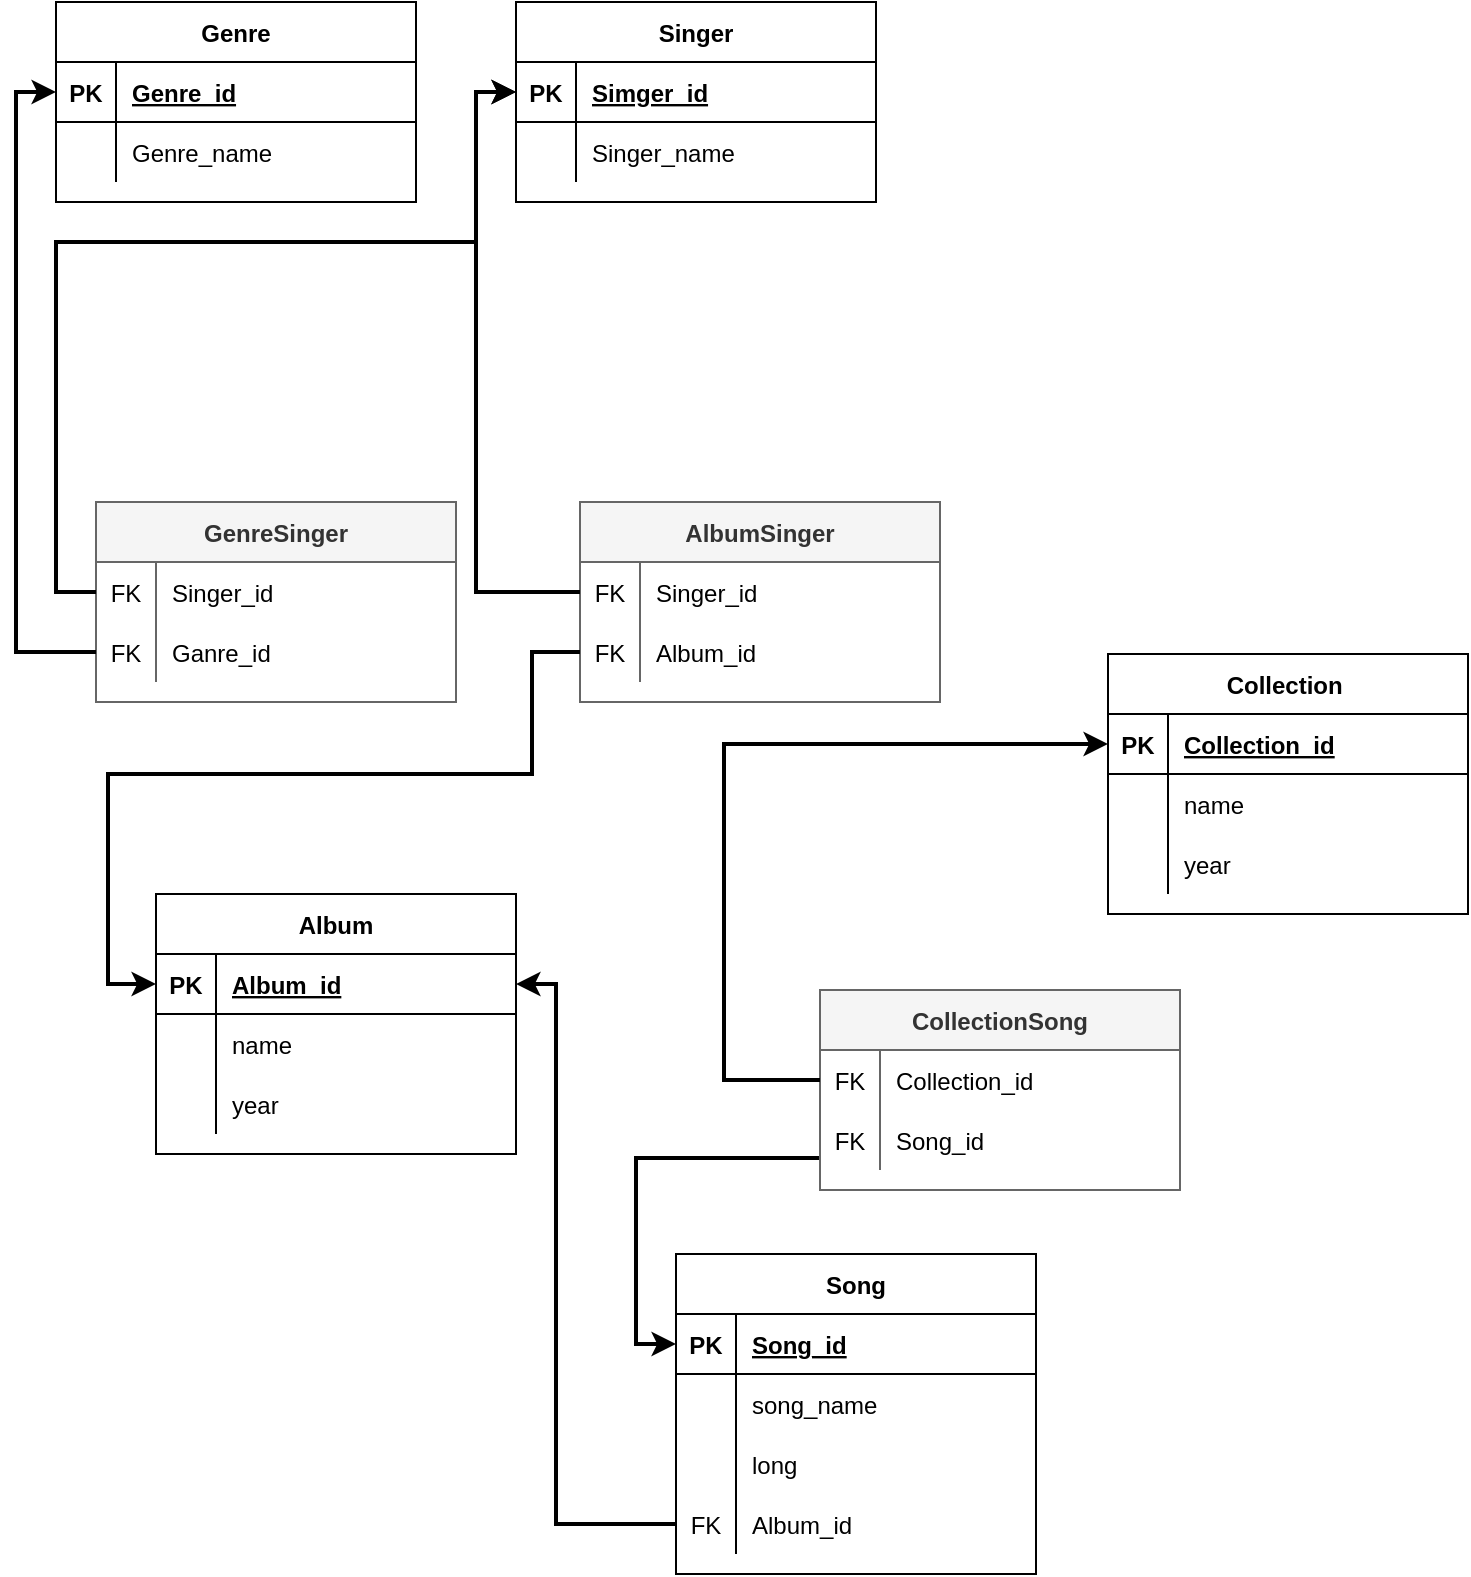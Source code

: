 <mxfile version="20.2.6" type="device"><diagram id="vOrsIsG5pyuaP59LDuiY" name="Страница 1"><mxGraphModel dx="1662" dy="765" grid="1" gridSize="12" guides="1" tooltips="1" connect="1" arrows="1" fold="1" page="1" pageScale="1" pageWidth="827" pageHeight="1169" math="0" shadow="0"><root><mxCell id="0"/><mxCell id="1" parent="0"/><mxCell id="GQ4wmg-ofUWKB2YF3ydL-14" value="GenreSinger" style="shape=table;startSize=30;container=1;collapsible=1;childLayout=tableLayout;fixedRows=1;rowLines=0;fontStyle=1;align=center;resizeLast=1;fillColor=#f5f5f5;fontColor=#333333;strokeColor=#666666;" parent="1" vertex="1"><mxGeometry x="70" y="320" width="180" height="100" as="geometry"/></mxCell><mxCell id="GQ4wmg-ofUWKB2YF3ydL-18" value="" style="shape=tableRow;horizontal=0;startSize=0;swimlaneHead=0;swimlaneBody=0;fillColor=none;collapsible=0;dropTarget=0;points=[[0,0.5],[1,0.5]];portConstraint=eastwest;top=0;left=0;right=0;bottom=0;" parent="GQ4wmg-ofUWKB2YF3ydL-14" vertex="1"><mxGeometry y="30" width="180" height="30" as="geometry"/></mxCell><mxCell id="GQ4wmg-ofUWKB2YF3ydL-19" value="FK" style="shape=partialRectangle;connectable=0;fillColor=none;top=0;left=0;bottom=0;right=0;editable=1;overflow=hidden;" parent="GQ4wmg-ofUWKB2YF3ydL-18" vertex="1"><mxGeometry width="30" height="30" as="geometry"><mxRectangle width="30" height="30" as="alternateBounds"/></mxGeometry></mxCell><mxCell id="GQ4wmg-ofUWKB2YF3ydL-20" value="Singer_id" style="shape=partialRectangle;connectable=0;fillColor=none;top=0;left=0;bottom=0;right=0;align=left;spacingLeft=6;overflow=hidden;" parent="GQ4wmg-ofUWKB2YF3ydL-18" vertex="1"><mxGeometry x="30" width="150" height="30" as="geometry"><mxRectangle width="150" height="30" as="alternateBounds"/></mxGeometry></mxCell><mxCell id="GQ4wmg-ofUWKB2YF3ydL-21" value="" style="shape=tableRow;horizontal=0;startSize=0;swimlaneHead=0;swimlaneBody=0;fillColor=none;collapsible=0;dropTarget=0;points=[[0,0.5],[1,0.5]];portConstraint=eastwest;top=0;left=0;right=0;bottom=0;" parent="GQ4wmg-ofUWKB2YF3ydL-14" vertex="1"><mxGeometry y="60" width="180" height="30" as="geometry"/></mxCell><mxCell id="GQ4wmg-ofUWKB2YF3ydL-22" value="FK" style="shape=partialRectangle;connectable=0;fillColor=none;top=0;left=0;bottom=0;right=0;editable=1;overflow=hidden;" parent="GQ4wmg-ofUWKB2YF3ydL-21" vertex="1"><mxGeometry width="30" height="30" as="geometry"><mxRectangle width="30" height="30" as="alternateBounds"/></mxGeometry></mxCell><mxCell id="GQ4wmg-ofUWKB2YF3ydL-23" value="Ganre_id" style="shape=partialRectangle;connectable=0;fillColor=none;top=0;left=0;bottom=0;right=0;align=left;spacingLeft=6;overflow=hidden;" parent="GQ4wmg-ofUWKB2YF3ydL-21" vertex="1"><mxGeometry x="30" width="150" height="30" as="geometry"><mxRectangle width="150" height="30" as="alternateBounds"/></mxGeometry></mxCell><mxCell id="GQ4wmg-ofUWKB2YF3ydL-164" value="Genre" style="shape=table;startSize=30;container=1;collapsible=1;childLayout=tableLayout;fixedRows=1;rowLines=0;fontStyle=1;align=center;resizeLast=1;" parent="1" vertex="1"><mxGeometry x="50" y="70" width="180" height="100" as="geometry"/></mxCell><mxCell id="GQ4wmg-ofUWKB2YF3ydL-165" value="" style="shape=tableRow;horizontal=0;startSize=0;swimlaneHead=0;swimlaneBody=0;fillColor=none;collapsible=0;dropTarget=0;points=[[0,0.5],[1,0.5]];portConstraint=eastwest;top=0;left=0;right=0;bottom=1;" parent="GQ4wmg-ofUWKB2YF3ydL-164" vertex="1"><mxGeometry y="30" width="180" height="30" as="geometry"/></mxCell><mxCell id="GQ4wmg-ofUWKB2YF3ydL-166" value="PK" style="shape=partialRectangle;connectable=0;fillColor=none;top=0;left=0;bottom=0;right=0;fontStyle=1;overflow=hidden;" parent="GQ4wmg-ofUWKB2YF3ydL-165" vertex="1"><mxGeometry width="30" height="30" as="geometry"><mxRectangle width="30" height="30" as="alternateBounds"/></mxGeometry></mxCell><mxCell id="GQ4wmg-ofUWKB2YF3ydL-167" value="Genre_id" style="shape=partialRectangle;connectable=0;fillColor=none;top=0;left=0;bottom=0;right=0;align=left;spacingLeft=6;fontStyle=5;overflow=hidden;" parent="GQ4wmg-ofUWKB2YF3ydL-165" vertex="1"><mxGeometry x="30" width="150" height="30" as="geometry"><mxRectangle width="150" height="30" as="alternateBounds"/></mxGeometry></mxCell><mxCell id="GQ4wmg-ofUWKB2YF3ydL-168" value="" style="shape=tableRow;horizontal=0;startSize=0;swimlaneHead=0;swimlaneBody=0;fillColor=none;collapsible=0;dropTarget=0;points=[[0,0.5],[1,0.5]];portConstraint=eastwest;top=0;left=0;right=0;bottom=0;" parent="GQ4wmg-ofUWKB2YF3ydL-164" vertex="1"><mxGeometry y="60" width="180" height="30" as="geometry"/></mxCell><mxCell id="GQ4wmg-ofUWKB2YF3ydL-169" value="" style="shape=partialRectangle;connectable=0;fillColor=none;top=0;left=0;bottom=0;right=0;editable=1;overflow=hidden;" parent="GQ4wmg-ofUWKB2YF3ydL-168" vertex="1"><mxGeometry width="30" height="30" as="geometry"><mxRectangle width="30" height="30" as="alternateBounds"/></mxGeometry></mxCell><mxCell id="GQ4wmg-ofUWKB2YF3ydL-170" value="Genre_name" style="shape=partialRectangle;connectable=0;fillColor=none;top=0;left=0;bottom=0;right=0;align=left;spacingLeft=6;overflow=hidden;" parent="GQ4wmg-ofUWKB2YF3ydL-168" vertex="1"><mxGeometry x="30" width="150" height="30" as="geometry"><mxRectangle width="150" height="30" as="alternateBounds"/></mxGeometry></mxCell><mxCell id="GQ4wmg-ofUWKB2YF3ydL-171" value="Singer" style="shape=table;startSize=30;container=1;collapsible=1;childLayout=tableLayout;fixedRows=1;rowLines=0;fontStyle=1;align=center;resizeLast=1;" parent="1" vertex="1"><mxGeometry x="280" y="70" width="180" height="100" as="geometry"/></mxCell><mxCell id="GQ4wmg-ofUWKB2YF3ydL-172" value="" style="shape=tableRow;horizontal=0;startSize=0;swimlaneHead=0;swimlaneBody=0;fillColor=none;collapsible=0;dropTarget=0;points=[[0,0.5],[1,0.5]];portConstraint=eastwest;top=0;left=0;right=0;bottom=1;" parent="GQ4wmg-ofUWKB2YF3ydL-171" vertex="1"><mxGeometry y="30" width="180" height="30" as="geometry"/></mxCell><mxCell id="GQ4wmg-ofUWKB2YF3ydL-173" value="PK" style="shape=partialRectangle;connectable=0;fillColor=none;top=0;left=0;bottom=0;right=0;fontStyle=1;overflow=hidden;" parent="GQ4wmg-ofUWKB2YF3ydL-172" vertex="1"><mxGeometry width="30" height="30" as="geometry"><mxRectangle width="30" height="30" as="alternateBounds"/></mxGeometry></mxCell><mxCell id="GQ4wmg-ofUWKB2YF3ydL-174" value="Simger_id" style="shape=partialRectangle;connectable=0;fillColor=none;top=0;left=0;bottom=0;right=0;align=left;spacingLeft=6;fontStyle=5;overflow=hidden;" parent="GQ4wmg-ofUWKB2YF3ydL-172" vertex="1"><mxGeometry x="30" width="150" height="30" as="geometry"><mxRectangle width="150" height="30" as="alternateBounds"/></mxGeometry></mxCell><mxCell id="GQ4wmg-ofUWKB2YF3ydL-175" value="" style="shape=tableRow;horizontal=0;startSize=0;swimlaneHead=0;swimlaneBody=0;fillColor=none;collapsible=0;dropTarget=0;points=[[0,0.5],[1,0.5]];portConstraint=eastwest;top=0;left=0;right=0;bottom=0;" parent="GQ4wmg-ofUWKB2YF3ydL-171" vertex="1"><mxGeometry y="60" width="180" height="30" as="geometry"/></mxCell><mxCell id="GQ4wmg-ofUWKB2YF3ydL-176" value="" style="shape=partialRectangle;connectable=0;fillColor=none;top=0;left=0;bottom=0;right=0;editable=1;overflow=hidden;" parent="GQ4wmg-ofUWKB2YF3ydL-175" vertex="1"><mxGeometry width="30" height="30" as="geometry"><mxRectangle width="30" height="30" as="alternateBounds"/></mxGeometry></mxCell><mxCell id="GQ4wmg-ofUWKB2YF3ydL-177" value="Singer_name" style="shape=partialRectangle;connectable=0;fillColor=none;top=0;left=0;bottom=0;right=0;align=left;spacingLeft=6;overflow=hidden;" parent="GQ4wmg-ofUWKB2YF3ydL-175" vertex="1"><mxGeometry x="30" width="150" height="30" as="geometry"><mxRectangle width="150" height="30" as="alternateBounds"/></mxGeometry></mxCell><mxCell id="GQ4wmg-ofUWKB2YF3ydL-181" value="Album" style="shape=table;startSize=30;container=1;collapsible=1;childLayout=tableLayout;fixedRows=1;rowLines=0;fontStyle=1;align=center;resizeLast=1;" parent="1" vertex="1"><mxGeometry x="100" y="516" width="180" height="130" as="geometry"/></mxCell><mxCell id="GQ4wmg-ofUWKB2YF3ydL-182" value="" style="shape=tableRow;horizontal=0;startSize=0;swimlaneHead=0;swimlaneBody=0;fillColor=none;collapsible=0;dropTarget=0;points=[[0,0.5],[1,0.5]];portConstraint=eastwest;top=0;left=0;right=0;bottom=1;" parent="GQ4wmg-ofUWKB2YF3ydL-181" vertex="1"><mxGeometry y="30" width="180" height="30" as="geometry"/></mxCell><mxCell id="GQ4wmg-ofUWKB2YF3ydL-183" value="PK" style="shape=partialRectangle;connectable=0;fillColor=none;top=0;left=0;bottom=0;right=0;fontStyle=1;overflow=hidden;" parent="GQ4wmg-ofUWKB2YF3ydL-182" vertex="1"><mxGeometry width="30" height="30" as="geometry"><mxRectangle width="30" height="30" as="alternateBounds"/></mxGeometry></mxCell><mxCell id="GQ4wmg-ofUWKB2YF3ydL-184" value="Album_id" style="shape=partialRectangle;connectable=0;fillColor=none;top=0;left=0;bottom=0;right=0;align=left;spacingLeft=6;fontStyle=5;overflow=hidden;" parent="GQ4wmg-ofUWKB2YF3ydL-182" vertex="1"><mxGeometry x="30" width="150" height="30" as="geometry"><mxRectangle width="150" height="30" as="alternateBounds"/></mxGeometry></mxCell><mxCell id="GQ4wmg-ofUWKB2YF3ydL-185" value="" style="shape=tableRow;horizontal=0;startSize=0;swimlaneHead=0;swimlaneBody=0;fillColor=none;collapsible=0;dropTarget=0;points=[[0,0.5],[1,0.5]];portConstraint=eastwest;top=0;left=0;right=0;bottom=0;" parent="GQ4wmg-ofUWKB2YF3ydL-181" vertex="1"><mxGeometry y="60" width="180" height="30" as="geometry"/></mxCell><mxCell id="GQ4wmg-ofUWKB2YF3ydL-186" value="" style="shape=partialRectangle;connectable=0;fillColor=none;top=0;left=0;bottom=0;right=0;editable=1;overflow=hidden;" parent="GQ4wmg-ofUWKB2YF3ydL-185" vertex="1"><mxGeometry width="30" height="30" as="geometry"><mxRectangle width="30" height="30" as="alternateBounds"/></mxGeometry></mxCell><mxCell id="GQ4wmg-ofUWKB2YF3ydL-187" value="name" style="shape=partialRectangle;connectable=0;fillColor=none;top=0;left=0;bottom=0;right=0;align=left;spacingLeft=6;overflow=hidden;" parent="GQ4wmg-ofUWKB2YF3ydL-185" vertex="1"><mxGeometry x="30" width="150" height="30" as="geometry"><mxRectangle width="150" height="30" as="alternateBounds"/></mxGeometry></mxCell><mxCell id="GQ4wmg-ofUWKB2YF3ydL-188" value="" style="shape=tableRow;horizontal=0;startSize=0;swimlaneHead=0;swimlaneBody=0;fillColor=none;collapsible=0;dropTarget=0;points=[[0,0.5],[1,0.5]];portConstraint=eastwest;top=0;left=0;right=0;bottom=0;" parent="GQ4wmg-ofUWKB2YF3ydL-181" vertex="1"><mxGeometry y="90" width="180" height="30" as="geometry"/></mxCell><mxCell id="GQ4wmg-ofUWKB2YF3ydL-189" value="" style="shape=partialRectangle;connectable=0;fillColor=none;top=0;left=0;bottom=0;right=0;editable=1;overflow=hidden;" parent="GQ4wmg-ofUWKB2YF3ydL-188" vertex="1"><mxGeometry width="30" height="30" as="geometry"><mxRectangle width="30" height="30" as="alternateBounds"/></mxGeometry></mxCell><mxCell id="GQ4wmg-ofUWKB2YF3ydL-190" value="year" style="shape=partialRectangle;connectable=0;fillColor=none;top=0;left=0;bottom=0;right=0;align=left;spacingLeft=6;overflow=hidden;" parent="GQ4wmg-ofUWKB2YF3ydL-188" vertex="1"><mxGeometry x="30" width="150" height="30" as="geometry"><mxRectangle width="150" height="30" as="alternateBounds"/></mxGeometry></mxCell><mxCell id="GQ4wmg-ofUWKB2YF3ydL-194" value="Song" style="shape=table;startSize=30;container=1;collapsible=1;childLayout=tableLayout;fixedRows=1;rowLines=0;fontStyle=1;align=center;resizeLast=1;" parent="1" vertex="1"><mxGeometry x="360" y="696" width="180" height="160" as="geometry"/></mxCell><mxCell id="GQ4wmg-ofUWKB2YF3ydL-195" value="" style="shape=tableRow;horizontal=0;startSize=0;swimlaneHead=0;swimlaneBody=0;fillColor=none;collapsible=0;dropTarget=0;points=[[0,0.5],[1,0.5]];portConstraint=eastwest;top=0;left=0;right=0;bottom=1;" parent="GQ4wmg-ofUWKB2YF3ydL-194" vertex="1"><mxGeometry y="30" width="180" height="30" as="geometry"/></mxCell><mxCell id="GQ4wmg-ofUWKB2YF3ydL-196" value="PK" style="shape=partialRectangle;connectable=0;fillColor=none;top=0;left=0;bottom=0;right=0;fontStyle=1;overflow=hidden;" parent="GQ4wmg-ofUWKB2YF3ydL-195" vertex="1"><mxGeometry width="30" height="30" as="geometry"><mxRectangle width="30" height="30" as="alternateBounds"/></mxGeometry></mxCell><mxCell id="GQ4wmg-ofUWKB2YF3ydL-197" value="Song_id" style="shape=partialRectangle;connectable=0;fillColor=none;top=0;left=0;bottom=0;right=0;align=left;spacingLeft=6;fontStyle=5;overflow=hidden;" parent="GQ4wmg-ofUWKB2YF3ydL-195" vertex="1"><mxGeometry x="30" width="150" height="30" as="geometry"><mxRectangle width="150" height="30" as="alternateBounds"/></mxGeometry></mxCell><mxCell id="GQ4wmg-ofUWKB2YF3ydL-198" value="" style="shape=tableRow;horizontal=0;startSize=0;swimlaneHead=0;swimlaneBody=0;fillColor=none;collapsible=0;dropTarget=0;points=[[0,0.5],[1,0.5]];portConstraint=eastwest;top=0;left=0;right=0;bottom=0;" parent="GQ4wmg-ofUWKB2YF3ydL-194" vertex="1"><mxGeometry y="60" width="180" height="30" as="geometry"/></mxCell><mxCell id="GQ4wmg-ofUWKB2YF3ydL-199" value="" style="shape=partialRectangle;connectable=0;fillColor=none;top=0;left=0;bottom=0;right=0;editable=1;overflow=hidden;" parent="GQ4wmg-ofUWKB2YF3ydL-198" vertex="1"><mxGeometry width="30" height="30" as="geometry"><mxRectangle width="30" height="30" as="alternateBounds"/></mxGeometry></mxCell><mxCell id="GQ4wmg-ofUWKB2YF3ydL-200" value="song_name" style="shape=partialRectangle;connectable=0;fillColor=none;top=0;left=0;bottom=0;right=0;align=left;spacingLeft=6;overflow=hidden;" parent="GQ4wmg-ofUWKB2YF3ydL-198" vertex="1"><mxGeometry x="30" width="150" height="30" as="geometry"><mxRectangle width="150" height="30" as="alternateBounds"/></mxGeometry></mxCell><mxCell id="GQ4wmg-ofUWKB2YF3ydL-201" value="" style="shape=tableRow;horizontal=0;startSize=0;swimlaneHead=0;swimlaneBody=0;fillColor=none;collapsible=0;dropTarget=0;points=[[0,0.5],[1,0.5]];portConstraint=eastwest;top=0;left=0;right=0;bottom=0;" parent="GQ4wmg-ofUWKB2YF3ydL-194" vertex="1"><mxGeometry y="90" width="180" height="30" as="geometry"/></mxCell><mxCell id="GQ4wmg-ofUWKB2YF3ydL-202" value="" style="shape=partialRectangle;connectable=0;fillColor=none;top=0;left=0;bottom=0;right=0;editable=1;overflow=hidden;" parent="GQ4wmg-ofUWKB2YF3ydL-201" vertex="1"><mxGeometry width="30" height="30" as="geometry"><mxRectangle width="30" height="30" as="alternateBounds"/></mxGeometry></mxCell><mxCell id="GQ4wmg-ofUWKB2YF3ydL-203" value="long" style="shape=partialRectangle;connectable=0;fillColor=none;top=0;left=0;bottom=0;right=0;align=left;spacingLeft=6;overflow=hidden;" parent="GQ4wmg-ofUWKB2YF3ydL-201" vertex="1"><mxGeometry x="30" width="150" height="30" as="geometry"><mxRectangle width="150" height="30" as="alternateBounds"/></mxGeometry></mxCell><mxCell id="GQ4wmg-ofUWKB2YF3ydL-204" value="" style="shape=tableRow;horizontal=0;startSize=0;swimlaneHead=0;swimlaneBody=0;fillColor=none;collapsible=0;dropTarget=0;points=[[0,0.5],[1,0.5]];portConstraint=eastwest;top=0;left=0;right=0;bottom=0;" parent="GQ4wmg-ofUWKB2YF3ydL-194" vertex="1"><mxGeometry y="120" width="180" height="30" as="geometry"/></mxCell><mxCell id="GQ4wmg-ofUWKB2YF3ydL-205" value="FK" style="shape=partialRectangle;connectable=0;fillColor=none;top=0;left=0;bottom=0;right=0;editable=1;overflow=hidden;" parent="GQ4wmg-ofUWKB2YF3ydL-204" vertex="1"><mxGeometry width="30" height="30" as="geometry"><mxRectangle width="30" height="30" as="alternateBounds"/></mxGeometry></mxCell><mxCell id="GQ4wmg-ofUWKB2YF3ydL-206" value="Album_id" style="shape=partialRectangle;connectable=0;fillColor=none;top=0;left=0;bottom=0;right=0;align=left;spacingLeft=6;overflow=hidden;" parent="GQ4wmg-ofUWKB2YF3ydL-204" vertex="1"><mxGeometry x="30" width="150" height="30" as="geometry"><mxRectangle width="150" height="30" as="alternateBounds"/></mxGeometry></mxCell><mxCell id="GQ4wmg-ofUWKB2YF3ydL-212" value="AlbumSinger" style="shape=table;startSize=30;container=1;collapsible=1;childLayout=tableLayout;fixedRows=1;rowLines=0;fontStyle=1;align=center;resizeLast=1;fillColor=#f5f5f5;fontColor=#333333;strokeColor=#666666;" parent="1" vertex="1"><mxGeometry x="312" y="320" width="180" height="100" as="geometry"/></mxCell><mxCell id="GQ4wmg-ofUWKB2YF3ydL-213" value="" style="shape=tableRow;horizontal=0;startSize=0;swimlaneHead=0;swimlaneBody=0;fillColor=none;collapsible=0;dropTarget=0;points=[[0,0.5],[1,0.5]];portConstraint=eastwest;top=0;left=0;right=0;bottom=0;" parent="GQ4wmg-ofUWKB2YF3ydL-212" vertex="1"><mxGeometry y="30" width="180" height="30" as="geometry"/></mxCell><mxCell id="GQ4wmg-ofUWKB2YF3ydL-214" value="FK" style="shape=partialRectangle;connectable=0;fillColor=none;top=0;left=0;bottom=0;right=0;editable=1;overflow=hidden;" parent="GQ4wmg-ofUWKB2YF3ydL-213" vertex="1"><mxGeometry width="30" height="30" as="geometry"><mxRectangle width="30" height="30" as="alternateBounds"/></mxGeometry></mxCell><mxCell id="GQ4wmg-ofUWKB2YF3ydL-215" value="Singer_id" style="shape=partialRectangle;connectable=0;fillColor=none;top=0;left=0;bottom=0;right=0;align=left;spacingLeft=6;overflow=hidden;" parent="GQ4wmg-ofUWKB2YF3ydL-213" vertex="1"><mxGeometry x="30" width="150" height="30" as="geometry"><mxRectangle width="150" height="30" as="alternateBounds"/></mxGeometry></mxCell><mxCell id="GQ4wmg-ofUWKB2YF3ydL-216" value="" style="shape=tableRow;horizontal=0;startSize=0;swimlaneHead=0;swimlaneBody=0;fillColor=none;collapsible=0;dropTarget=0;points=[[0,0.5],[1,0.5]];portConstraint=eastwest;top=0;left=0;right=0;bottom=0;" parent="GQ4wmg-ofUWKB2YF3ydL-212" vertex="1"><mxGeometry y="60" width="180" height="30" as="geometry"/></mxCell><mxCell id="GQ4wmg-ofUWKB2YF3ydL-217" value="FK" style="shape=partialRectangle;connectable=0;fillColor=none;top=0;left=0;bottom=0;right=0;editable=1;overflow=hidden;" parent="GQ4wmg-ofUWKB2YF3ydL-216" vertex="1"><mxGeometry width="30" height="30" as="geometry"><mxRectangle width="30" height="30" as="alternateBounds"/></mxGeometry></mxCell><mxCell id="GQ4wmg-ofUWKB2YF3ydL-218" value="Album_id" style="shape=partialRectangle;connectable=0;fillColor=none;top=0;left=0;bottom=0;right=0;align=left;spacingLeft=6;overflow=hidden;" parent="GQ4wmg-ofUWKB2YF3ydL-216" vertex="1"><mxGeometry x="30" width="150" height="30" as="geometry"><mxRectangle width="150" height="30" as="alternateBounds"/></mxGeometry></mxCell><mxCell id="GQ4wmg-ofUWKB2YF3ydL-221" value="Collection " style="shape=table;startSize=30;container=1;collapsible=1;childLayout=tableLayout;fixedRows=1;rowLines=0;fontStyle=1;align=center;resizeLast=1;" parent="1" vertex="1"><mxGeometry x="576" y="396" width="180" height="130" as="geometry"/></mxCell><mxCell id="GQ4wmg-ofUWKB2YF3ydL-222" value="" style="shape=tableRow;horizontal=0;startSize=0;swimlaneHead=0;swimlaneBody=0;fillColor=none;collapsible=0;dropTarget=0;points=[[0,0.5],[1,0.5]];portConstraint=eastwest;top=0;left=0;right=0;bottom=1;" parent="GQ4wmg-ofUWKB2YF3ydL-221" vertex="1"><mxGeometry y="30" width="180" height="30" as="geometry"/></mxCell><mxCell id="GQ4wmg-ofUWKB2YF3ydL-223" value="PK" style="shape=partialRectangle;connectable=0;fillColor=none;top=0;left=0;bottom=0;right=0;fontStyle=1;overflow=hidden;" parent="GQ4wmg-ofUWKB2YF3ydL-222" vertex="1"><mxGeometry width="30" height="30" as="geometry"><mxRectangle width="30" height="30" as="alternateBounds"/></mxGeometry></mxCell><mxCell id="GQ4wmg-ofUWKB2YF3ydL-224" value="Collection_id" style="shape=partialRectangle;connectable=0;fillColor=none;top=0;left=0;bottom=0;right=0;align=left;spacingLeft=6;fontStyle=5;overflow=hidden;" parent="GQ4wmg-ofUWKB2YF3ydL-222" vertex="1"><mxGeometry x="30" width="150" height="30" as="geometry"><mxRectangle width="150" height="30" as="alternateBounds"/></mxGeometry></mxCell><mxCell id="GQ4wmg-ofUWKB2YF3ydL-234" value="" style="shape=tableRow;horizontal=0;startSize=0;swimlaneHead=0;swimlaneBody=0;fillColor=none;collapsible=0;dropTarget=0;points=[[0,0.5],[1,0.5]];portConstraint=eastwest;top=0;left=0;right=0;bottom=0;" parent="GQ4wmg-ofUWKB2YF3ydL-221" vertex="1"><mxGeometry y="60" width="180" height="30" as="geometry"/></mxCell><mxCell id="GQ4wmg-ofUWKB2YF3ydL-235" value="" style="shape=partialRectangle;connectable=0;fillColor=none;top=0;left=0;bottom=0;right=0;editable=1;overflow=hidden;" parent="GQ4wmg-ofUWKB2YF3ydL-234" vertex="1"><mxGeometry width="30" height="30" as="geometry"><mxRectangle width="30" height="30" as="alternateBounds"/></mxGeometry></mxCell><mxCell id="GQ4wmg-ofUWKB2YF3ydL-236" value="name        " style="shape=partialRectangle;connectable=0;fillColor=none;top=0;left=0;bottom=0;right=0;align=left;spacingLeft=6;overflow=hidden;" parent="GQ4wmg-ofUWKB2YF3ydL-234" vertex="1"><mxGeometry x="30" width="150" height="30" as="geometry"><mxRectangle width="150" height="30" as="alternateBounds"/></mxGeometry></mxCell><mxCell id="GQ4wmg-ofUWKB2YF3ydL-228" value="" style="shape=tableRow;horizontal=0;startSize=0;swimlaneHead=0;swimlaneBody=0;fillColor=none;collapsible=0;dropTarget=0;points=[[0,0.5],[1,0.5]];portConstraint=eastwest;top=0;left=0;right=0;bottom=0;" parent="GQ4wmg-ofUWKB2YF3ydL-221" vertex="1"><mxGeometry y="90" width="180" height="30" as="geometry"/></mxCell><mxCell id="GQ4wmg-ofUWKB2YF3ydL-229" value="" style="shape=partialRectangle;connectable=0;fillColor=none;top=0;left=0;bottom=0;right=0;editable=1;overflow=hidden;" parent="GQ4wmg-ofUWKB2YF3ydL-228" vertex="1"><mxGeometry width="30" height="30" as="geometry"><mxRectangle width="30" height="30" as="alternateBounds"/></mxGeometry></mxCell><mxCell id="GQ4wmg-ofUWKB2YF3ydL-230" value="year" style="shape=partialRectangle;connectable=0;fillColor=none;top=0;left=0;bottom=0;right=0;align=left;spacingLeft=6;overflow=hidden;" parent="GQ4wmg-ofUWKB2YF3ydL-228" vertex="1"><mxGeometry x="30" width="150" height="30" as="geometry"><mxRectangle width="150" height="30" as="alternateBounds"/></mxGeometry></mxCell><mxCell id="GQ4wmg-ofUWKB2YF3ydL-238" style="edgeStyle=orthogonalEdgeStyle;rounded=0;orthogonalLoop=1;jettySize=auto;html=1;exitX=0;exitY=0.5;exitDx=0;exitDy=0;entryX=0;entryY=0.5;entryDx=0;entryDy=0;strokeWidth=2;" parent="1" source="GQ4wmg-ofUWKB2YF3ydL-18" target="GQ4wmg-ofUWKB2YF3ydL-172" edge="1"><mxGeometry relative="1" as="geometry"><Array as="points"><mxPoint x="50" y="365"/><mxPoint x="50" y="190"/><mxPoint x="260" y="190"/><mxPoint x="260" y="115"/></Array></mxGeometry></mxCell><mxCell id="GQ4wmg-ofUWKB2YF3ydL-239" style="edgeStyle=orthogonalEdgeStyle;rounded=0;orthogonalLoop=1;jettySize=auto;html=1;exitX=0;exitY=0.5;exitDx=0;exitDy=0;entryX=0;entryY=0.5;entryDx=0;entryDy=0;strokeWidth=2;" parent="1" source="GQ4wmg-ofUWKB2YF3ydL-213" target="GQ4wmg-ofUWKB2YF3ydL-172" edge="1"><mxGeometry relative="1" as="geometry"><Array as="points"><mxPoint x="260" y="365"/><mxPoint x="260" y="115"/></Array></mxGeometry></mxCell><mxCell id="GQ4wmg-ofUWKB2YF3ydL-240" style="edgeStyle=orthogonalEdgeStyle;rounded=0;orthogonalLoop=1;jettySize=auto;html=1;exitX=0;exitY=0.5;exitDx=0;exitDy=0;entryX=0;entryY=0.5;entryDx=0;entryDy=0;strokeWidth=2;" parent="1" source="GQ4wmg-ofUWKB2YF3ydL-21" target="GQ4wmg-ofUWKB2YF3ydL-165" edge="1"><mxGeometry relative="1" as="geometry"/></mxCell><mxCell id="GQ4wmg-ofUWKB2YF3ydL-241" style="edgeStyle=orthogonalEdgeStyle;rounded=0;orthogonalLoop=1;jettySize=auto;html=1;exitX=0;exitY=0.5;exitDx=0;exitDy=0;entryX=0;entryY=0.5;entryDx=0;entryDy=0;strokeWidth=2;" parent="1" source="GQ4wmg-ofUWKB2YF3ydL-216" target="GQ4wmg-ofUWKB2YF3ydL-182" edge="1"><mxGeometry relative="1" as="geometry"><Array as="points"><mxPoint x="288" y="395"/><mxPoint x="288" y="456"/><mxPoint x="76" y="456"/><mxPoint x="76" y="561"/></Array></mxGeometry></mxCell><mxCell id="GQ4wmg-ofUWKB2YF3ydL-242" style="edgeStyle=orthogonalEdgeStyle;rounded=0;orthogonalLoop=1;jettySize=auto;html=1;entryX=1;entryY=0.5;entryDx=0;entryDy=0;strokeWidth=2;exitX=0;exitY=0.5;exitDx=0;exitDy=0;" parent="1" source="GQ4wmg-ofUWKB2YF3ydL-204" target="GQ4wmg-ofUWKB2YF3ydL-182" edge="1"><mxGeometry relative="1" as="geometry"><Array as="points"><mxPoint x="300" y="831"/><mxPoint x="300" y="561"/></Array></mxGeometry></mxCell><mxCell id="GQ4wmg-ofUWKB2YF3ydL-243" style="edgeStyle=orthogonalEdgeStyle;rounded=0;orthogonalLoop=1;jettySize=auto;html=1;entryX=0;entryY=0.5;entryDx=0;entryDy=0;strokeWidth=2;" parent="1" source="C4QQFaVI-BlNLKzLKlZW-5" target="GQ4wmg-ofUWKB2YF3ydL-195" edge="1"><mxGeometry relative="1" as="geometry"><mxPoint x="504" y="540" as="sourcePoint"/><Array as="points"><mxPoint x="340" y="648"/><mxPoint x="340" y="741"/></Array></mxGeometry></mxCell><mxCell id="C4QQFaVI-BlNLKzLKlZW-1" value="CollectionSong" style="shape=table;startSize=30;container=1;collapsible=1;childLayout=tableLayout;fixedRows=1;rowLines=0;fontStyle=1;align=center;resizeLast=1;fillColor=#f5f5f5;fontColor=#333333;strokeColor=#666666;" vertex="1" parent="1"><mxGeometry x="432" y="564" width="180" height="100" as="geometry"/></mxCell><mxCell id="C4QQFaVI-BlNLKzLKlZW-2" value="" style="shape=tableRow;horizontal=0;startSize=0;swimlaneHead=0;swimlaneBody=0;fillColor=none;collapsible=0;dropTarget=0;points=[[0,0.5],[1,0.5]];portConstraint=eastwest;top=0;left=0;right=0;bottom=0;" vertex="1" parent="C4QQFaVI-BlNLKzLKlZW-1"><mxGeometry y="30" width="180" height="30" as="geometry"/></mxCell><mxCell id="C4QQFaVI-BlNLKzLKlZW-3" value="FK" style="shape=partialRectangle;connectable=0;fillColor=none;top=0;left=0;bottom=0;right=0;editable=1;overflow=hidden;" vertex="1" parent="C4QQFaVI-BlNLKzLKlZW-2"><mxGeometry width="30" height="30" as="geometry"><mxRectangle width="30" height="30" as="alternateBounds"/></mxGeometry></mxCell><mxCell id="C4QQFaVI-BlNLKzLKlZW-4" value="Collection_id" style="shape=partialRectangle;connectable=0;fillColor=none;top=0;left=0;bottom=0;right=0;align=left;spacingLeft=6;overflow=hidden;" vertex="1" parent="C4QQFaVI-BlNLKzLKlZW-2"><mxGeometry x="30" width="150" height="30" as="geometry"><mxRectangle width="150" height="30" as="alternateBounds"/></mxGeometry></mxCell><mxCell id="C4QQFaVI-BlNLKzLKlZW-5" value="" style="shape=tableRow;horizontal=0;startSize=0;swimlaneHead=0;swimlaneBody=0;fillColor=none;collapsible=0;dropTarget=0;points=[[0,0.5],[1,0.5]];portConstraint=eastwest;top=0;left=0;right=0;bottom=0;" vertex="1" parent="C4QQFaVI-BlNLKzLKlZW-1"><mxGeometry y="60" width="180" height="30" as="geometry"/></mxCell><mxCell id="C4QQFaVI-BlNLKzLKlZW-6" value="FK" style="shape=partialRectangle;connectable=0;fillColor=none;top=0;left=0;bottom=0;right=0;editable=1;overflow=hidden;" vertex="1" parent="C4QQFaVI-BlNLKzLKlZW-5"><mxGeometry width="30" height="30" as="geometry"><mxRectangle width="30" height="30" as="alternateBounds"/></mxGeometry></mxCell><mxCell id="C4QQFaVI-BlNLKzLKlZW-7" value="Song_id" style="shape=partialRectangle;connectable=0;fillColor=none;top=0;left=0;bottom=0;right=0;align=left;spacingLeft=6;overflow=hidden;" vertex="1" parent="C4QQFaVI-BlNLKzLKlZW-5"><mxGeometry x="30" width="150" height="30" as="geometry"><mxRectangle width="150" height="30" as="alternateBounds"/></mxGeometry></mxCell><mxCell id="C4QQFaVI-BlNLKzLKlZW-8" style="edgeStyle=orthogonalEdgeStyle;rounded=0;orthogonalLoop=1;jettySize=auto;html=1;entryX=0;entryY=0.5;entryDx=0;entryDy=0;strokeWidth=2;exitX=0;exitY=0.5;exitDx=0;exitDy=0;" edge="1" parent="1" source="C4QQFaVI-BlNLKzLKlZW-2" target="GQ4wmg-ofUWKB2YF3ydL-222"><mxGeometry relative="1" as="geometry"><mxPoint x="444" y="660" as="sourcePoint"/><mxPoint x="372" y="753" as="targetPoint"/><Array as="points"><mxPoint x="384" y="609"/><mxPoint x="384" y="441"/></Array></mxGeometry></mxCell></root></mxGraphModel></diagram></mxfile>